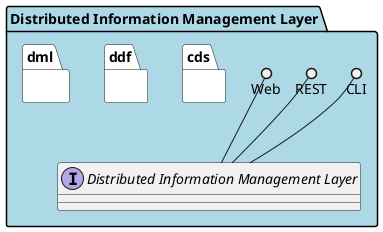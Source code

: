 @startuml



package "Distributed Information Management Layer" #lightblue {

    interface "Distributed Information Management Layer" as i {
    
    }


    CLI ()-- i
    REST ()-- i
    Web ()-- i
    


package cds #white {
}

package ddf #white {
}

package dml #white {
}

}

@enduml
